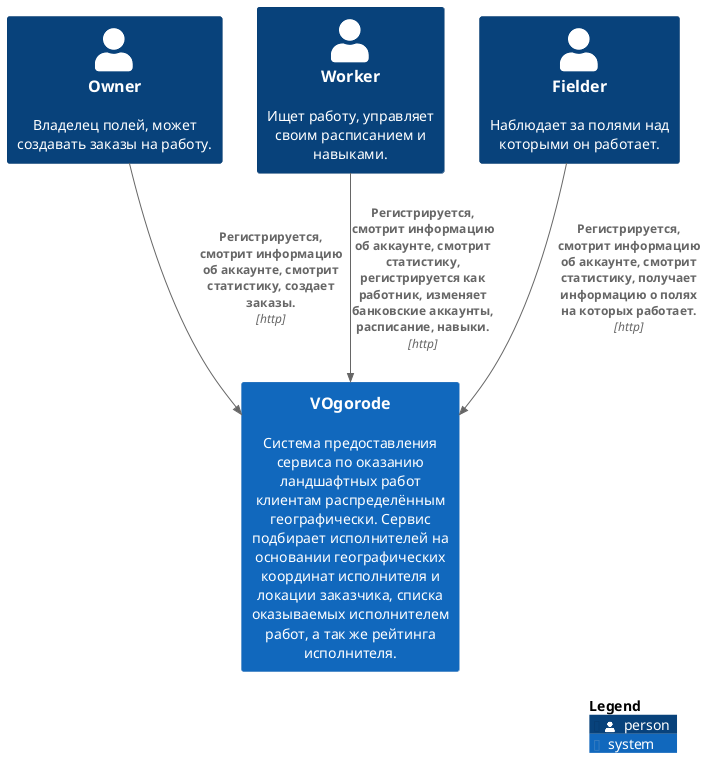 @startuml Context
!include <C4/C4_Container>

Person(owner, "Owner", "Владелец полей, может создавать заказы на работу.")
Person(worker, "Worker", "Ищет работу, управляет своим расписанием и навыками.")
Person(fielder, "Fielder", "Наблюдает за полями над которыми он работает.")

System(vogorode, "VOgorode", "Система предоставления сервиса по оказанию ландшафтных работ клиентам распределённым географически. Сервис подбирает исполнителей на основании географических координат исполнителя и локации заказчика, списка оказываемых исполнителем работ, а так же рейтинга исполнителя.")

Rel(owner, vogorode, "Регистрируется, смотрит информацию об аккаунте, смотрит статистику, создает заказы.", "http")
Rel(worker, vogorode, "Регистрируется, смотрит информацию об аккаунте, смотрит статистику, регистрируется как работник, изменяет банковские аккаунты, расписание, навыки.", "http")
Rel(fielder, vogorode, "Регистрируется, смотрит информацию об аккаунте, смотрит статистику, получает информацию о полях на которых работает.", "http")

SHOW_LEGEND()

@enduml
